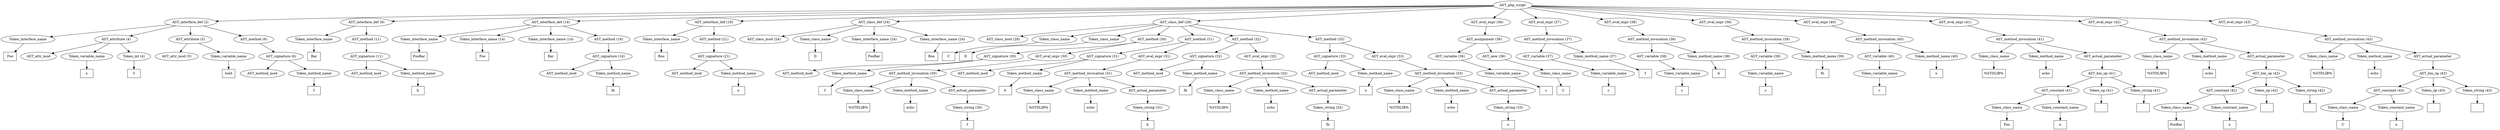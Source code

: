 /*
 * AST in dot format generated by phc -- the PHP compiler
 */

digraph AST {
node_0 [label="AST_php_script"];
node_1 [label="AST_interface_def (2)"];
node_2 [label="Token_interface_name"];
node_3 [label="Foo", shape=box]
node_2 -> node_3;
node_4 [label="AST_attribute (4)"];
node_5 [label="AST_attr_mod"];
node_6 [label="Token_variable_name"];
node_7 [label="x", shape=box]
node_6 -> node_7;
node_8 [label="Token_int (4)"];
node_9 [label="5", shape=box]
node_8 -> node_9;
node_4 -> node_8;
node_4 -> node_6;
node_4 -> node_5;
node_10 [label="AST_attribute (5)"];
node_11 [label="AST_attr_mod (5)"];
node_12 [label="Token_variable_name"];
node_13 [label="bold", shape=box]
node_12 -> node_13;
node_10 -> node_12;
node_10 -> node_11;
node_14 [label="AST_method (6)"];
node_15 [label="AST_signature (6)"];
node_16 [label="AST_method_mod"];
node_17 [label="Token_method_name"];
node_18 [label="f", shape=box]
node_17 -> node_18;
node_15 -> node_17;
node_15 -> node_16;
node_14 -> node_15;
node_1 -> node_14;
node_1 -> node_10;
node_1 -> node_4;
node_1 -> node_2;
node_19 [label="AST_interface_def (9)"];
node_20 [label="Token_interface_name"];
node_21 [label="Bar", shape=box]
node_20 -> node_21;
node_22 [label="AST_method (11)"];
node_23 [label="AST_signature (11)"];
node_24 [label="AST_method_mod"];
node_25 [label="Token_method_name"];
node_26 [label="b", shape=box]
node_25 -> node_26;
node_23 -> node_25;
node_23 -> node_24;
node_22 -> node_23;
node_19 -> node_22;
node_19 -> node_20;
node_27 [label="AST_interface_def (14)"];
node_28 [label="Token_interface_name"];
node_29 [label="FooBar", shape=box]
node_28 -> node_29;
node_30 [label="Token_interface_name (14)"];
node_31 [label="Foo", shape=box]
node_30 -> node_31;
node_32 [label="Token_interface_name (14)"];
node_33 [label="Bar", shape=box]
node_32 -> node_33;
node_34 [label="AST_method (16)"];
node_35 [label="AST_signature (16)"];
node_36 [label="AST_method_mod"];
node_37 [label="Token_method_name"];
node_38 [label="fb", shape=box]
node_37 -> node_38;
node_35 -> node_37;
node_35 -> node_36;
node_34 -> node_35;
node_27 -> node_34;
node_27 -> node_32;
node_27 -> node_30;
node_27 -> node_28;
node_39 [label="AST_interface_def (19)"];
node_40 [label="Token_interface_name"];
node_41 [label="Boo", shape=box]
node_40 -> node_41;
node_42 [label="AST_method (21)"];
node_43 [label="AST_signature (21)"];
node_44 [label="AST_method_mod"];
node_45 [label="Token_method_name"];
node_46 [label="o", shape=box]
node_45 -> node_46;
node_43 -> node_45;
node_43 -> node_44;
node_42 -> node_43;
node_39 -> node_42;
node_39 -> node_40;
node_47 [label="AST_class_def (24)"];
node_48 [label="AST_class_mod (24)"];
node_49 [label="Token_class_name"];
node_50 [label="D", shape=box]
node_49 -> node_50;
node_51 [label="Token_interface_name (24)"];
node_52 [label="FooBar", shape=box]
node_51 -> node_52;
node_53 [label="Token_interface_name (24)"];
node_54 [label="Boo", shape=box]
node_53 -> node_54;
node_47 -> node_53;
node_47 -> node_51;
node_47 -> node_49;
node_47 -> node_48;
node_55 [label="AST_class_def (28)"];
node_56 [label="AST_class_mod (28)"];
node_57 [label="Token_class_name"];
node_58 [label="C", shape=box]
node_57 -> node_58;
node_59 [label="Token_class_name"];
node_60 [label="D", shape=box]
node_59 -> node_60;
node_61 [label="AST_method (30)"];
node_62 [label="AST_signature (30)"];
node_63 [label="AST_method_mod"];
node_64 [label="Token_method_name"];
node_65 [label="f", shape=box]
node_64 -> node_65;
node_62 -> node_64;
node_62 -> node_63;
node_66 [label="AST_eval_expr (30)"];
node_67 [label="AST_method_invocation (30)"];
node_68 [label="Token_class_name"];
node_69 [label="%STDLIB%", shape=box]
node_68 -> node_69;
node_70 [label="Token_method_name"];
node_71 [label="echo", shape=box]
node_70 -> node_71;
node_72 [label="AST_actual_parameter"];
node_73 [label="Token_string (30)"];
node_74 [label="f", shape=box]
node_73 -> node_74;
node_72 -> node_73;
node_67 -> node_72;
node_67 -> node_70;
node_67 -> node_68;
node_66 -> node_67;
node_61 -> node_66;
node_61 -> node_62;
node_75 [label="AST_method (31)"];
node_76 [label="AST_signature (31)"];
node_77 [label="AST_method_mod"];
node_78 [label="Token_method_name"];
node_79 [label="b", shape=box]
node_78 -> node_79;
node_76 -> node_78;
node_76 -> node_77;
node_80 [label="AST_eval_expr (31)"];
node_81 [label="AST_method_invocation (31)"];
node_82 [label="Token_class_name"];
node_83 [label="%STDLIB%", shape=box]
node_82 -> node_83;
node_84 [label="Token_method_name"];
node_85 [label="echo", shape=box]
node_84 -> node_85;
node_86 [label="AST_actual_parameter"];
node_87 [label="Token_string (31)"];
node_88 [label="b", shape=box]
node_87 -> node_88;
node_86 -> node_87;
node_81 -> node_86;
node_81 -> node_84;
node_81 -> node_82;
node_80 -> node_81;
node_75 -> node_80;
node_75 -> node_76;
node_89 [label="AST_method (32)"];
node_90 [label="AST_signature (32)"];
node_91 [label="AST_method_mod"];
node_92 [label="Token_method_name"];
node_93 [label="fb", shape=box]
node_92 -> node_93;
node_90 -> node_92;
node_90 -> node_91;
node_94 [label="AST_eval_expr (32)"];
node_95 [label="AST_method_invocation (32)"];
node_96 [label="Token_class_name"];
node_97 [label="%STDLIB%", shape=box]
node_96 -> node_97;
node_98 [label="Token_method_name"];
node_99 [label="echo", shape=box]
node_98 -> node_99;
node_100 [label="AST_actual_parameter"];
node_101 [label="Token_string (32)"];
node_102 [label="fb", shape=box]
node_101 -> node_102;
node_100 -> node_101;
node_95 -> node_100;
node_95 -> node_98;
node_95 -> node_96;
node_94 -> node_95;
node_89 -> node_94;
node_89 -> node_90;
node_103 [label="AST_method (33)"];
node_104 [label="AST_signature (33)"];
node_105 [label="AST_method_mod"];
node_106 [label="Token_method_name"];
node_107 [label="o", shape=box]
node_106 -> node_107;
node_104 -> node_106;
node_104 -> node_105;
node_108 [label="AST_eval_expr (33)"];
node_109 [label="AST_method_invocation (33)"];
node_110 [label="Token_class_name"];
node_111 [label="%STDLIB%", shape=box]
node_110 -> node_111;
node_112 [label="Token_method_name"];
node_113 [label="echo", shape=box]
node_112 -> node_113;
node_114 [label="AST_actual_parameter"];
node_115 [label="Token_string (33)"];
node_116 [label="o", shape=box]
node_115 -> node_116;
node_114 -> node_115;
node_109 -> node_114;
node_109 -> node_112;
node_109 -> node_110;
node_108 -> node_109;
node_103 -> node_108;
node_103 -> node_104;
node_55 -> node_103;
node_55 -> node_89;
node_55 -> node_75;
node_55 -> node_61;
node_55 -> node_59;
node_55 -> node_57;
node_55 -> node_56;
node_117 [label="AST_eval_expr (36)"];
node_118 [label="AST_assignment (36)"];
node_119 [label="AST_variable (36)"];
node_120 [label="Token_variable_name"];
node_121 [label="c", shape=box]
node_120 -> node_121;
node_119 -> node_120;
node_122 [label="AST_new (36)"];
node_123 [label="Token_class_name"];
node_124 [label="C", shape=box]
node_123 -> node_124;
node_122 -> node_123;
node_118 -> node_122;
node_118 -> node_119;
node_117 -> node_118;
node_125 [label="AST_eval_expr (37)"];
node_126 [label="AST_method_invocation (37)"];
node_127 [label="AST_variable (37)"];
node_128 [label="Token_variable_name"];
node_129 [label="c", shape=box]
node_128 -> node_129;
node_127 -> node_128;
node_130 [label="Token_method_name (37)"];
node_131 [label="f", shape=box]
node_130 -> node_131;
node_126 -> node_130;
node_126 -> node_127;
node_125 -> node_126;
node_132 [label="AST_eval_expr (38)"];
node_133 [label="AST_method_invocation (38)"];
node_134 [label="AST_variable (38)"];
node_135 [label="Token_variable_name"];
node_136 [label="c", shape=box]
node_135 -> node_136;
node_134 -> node_135;
node_137 [label="Token_method_name (38)"];
node_138 [label="b", shape=box]
node_137 -> node_138;
node_133 -> node_137;
node_133 -> node_134;
node_132 -> node_133;
node_139 [label="AST_eval_expr (39)"];
node_140 [label="AST_method_invocation (39)"];
node_141 [label="AST_variable (39)"];
node_142 [label="Token_variable_name"];
node_143 [label="c", shape=box]
node_142 -> node_143;
node_141 -> node_142;
node_144 [label="Token_method_name (39)"];
node_145 [label="fb", shape=box]
node_144 -> node_145;
node_140 -> node_144;
node_140 -> node_141;
node_139 -> node_140;
node_146 [label="AST_eval_expr (40)"];
node_147 [label="AST_method_invocation (40)"];
node_148 [label="AST_variable (40)"];
node_149 [label="Token_variable_name"];
node_150 [label="c", shape=box]
node_149 -> node_150;
node_148 -> node_149;
node_151 [label="Token_method_name (40)"];
node_152 [label="o", shape=box]
node_151 -> node_152;
node_147 -> node_151;
node_147 -> node_148;
node_146 -> node_147;
node_153 [label="AST_eval_expr (41)"];
node_154 [label="AST_method_invocation (41)"];
node_155 [label="Token_class_name"];
node_156 [label="%STDLIB%", shape=box]
node_155 -> node_156;
node_157 [label="Token_method_name"];
node_158 [label="echo", shape=box]
node_157 -> node_158;
node_159 [label="AST_actual_parameter"];
node_160 [label="AST_bin_op (41)"];
node_161 [label="AST_constant (41)"];
node_162 [label="Token_class_name"];
node_163 [label="Foo", shape=box]
node_162 -> node_163;
node_164 [label="Token_constant_name"];
node_165 [label="x", shape=box]
node_164 -> node_165;
node_161 -> node_164;
node_161 -> node_162;
node_166 [label="Token_op (41)"];
node_167 [label=".", shape=box]
node_166 -> node_167;
node_168 [label="Token_string (41)"];
node_169 [label="", shape=box]
node_168 -> node_169;
node_160 -> node_168;
node_160 -> node_166;
node_160 -> node_161;
node_159 -> node_160;
node_154 -> node_159;
node_154 -> node_157;
node_154 -> node_155;
node_153 -> node_154;
node_170 [label="AST_eval_expr (42)"];
node_171 [label="AST_method_invocation (42)"];
node_172 [label="Token_class_name"];
node_173 [label="%STDLIB%", shape=box]
node_172 -> node_173;
node_174 [label="Token_method_name"];
node_175 [label="echo", shape=box]
node_174 -> node_175;
node_176 [label="AST_actual_parameter"];
node_177 [label="AST_bin_op (42)"];
node_178 [label="AST_constant (42)"];
node_179 [label="Token_class_name"];
node_180 [label="FooBar", shape=box]
node_179 -> node_180;
node_181 [label="Token_constant_name"];
node_182 [label="x", shape=box]
node_181 -> node_182;
node_178 -> node_181;
node_178 -> node_179;
node_183 [label="Token_op (42)"];
node_184 [label=".", shape=box]
node_183 -> node_184;
node_185 [label="Token_string (42)"];
node_186 [label="", shape=box]
node_185 -> node_186;
node_177 -> node_185;
node_177 -> node_183;
node_177 -> node_178;
node_176 -> node_177;
node_171 -> node_176;
node_171 -> node_174;
node_171 -> node_172;
node_170 -> node_171;
node_187 [label="AST_eval_expr (43)"];
node_188 [label="AST_method_invocation (43)"];
node_189 [label="Token_class_name"];
node_190 [label="%STDLIB%", shape=box]
node_189 -> node_190;
node_191 [label="Token_method_name"];
node_192 [label="echo", shape=box]
node_191 -> node_192;
node_193 [label="AST_actual_parameter"];
node_194 [label="AST_bin_op (43)"];
node_195 [label="AST_constant (43)"];
node_196 [label="Token_class_name"];
node_197 [label="C", shape=box]
node_196 -> node_197;
node_198 [label="Token_constant_name"];
node_199 [label="x", shape=box]
node_198 -> node_199;
node_195 -> node_198;
node_195 -> node_196;
node_200 [label="Token_op (43)"];
node_201 [label=".", shape=box]
node_200 -> node_201;
node_202 [label="Token_string (43)"];
node_203 [label="", shape=box]
node_202 -> node_203;
node_194 -> node_202;
node_194 -> node_200;
node_194 -> node_195;
node_193 -> node_194;
node_188 -> node_193;
node_188 -> node_191;
node_188 -> node_189;
node_187 -> node_188;
node_0 -> node_187;
node_0 -> node_170;
node_0 -> node_153;
node_0 -> node_146;
node_0 -> node_139;
node_0 -> node_132;
node_0 -> node_125;
node_0 -> node_117;
node_0 -> node_55;
node_0 -> node_47;
node_0 -> node_39;
node_0 -> node_27;
node_0 -> node_19;
node_0 -> node_1;
}
